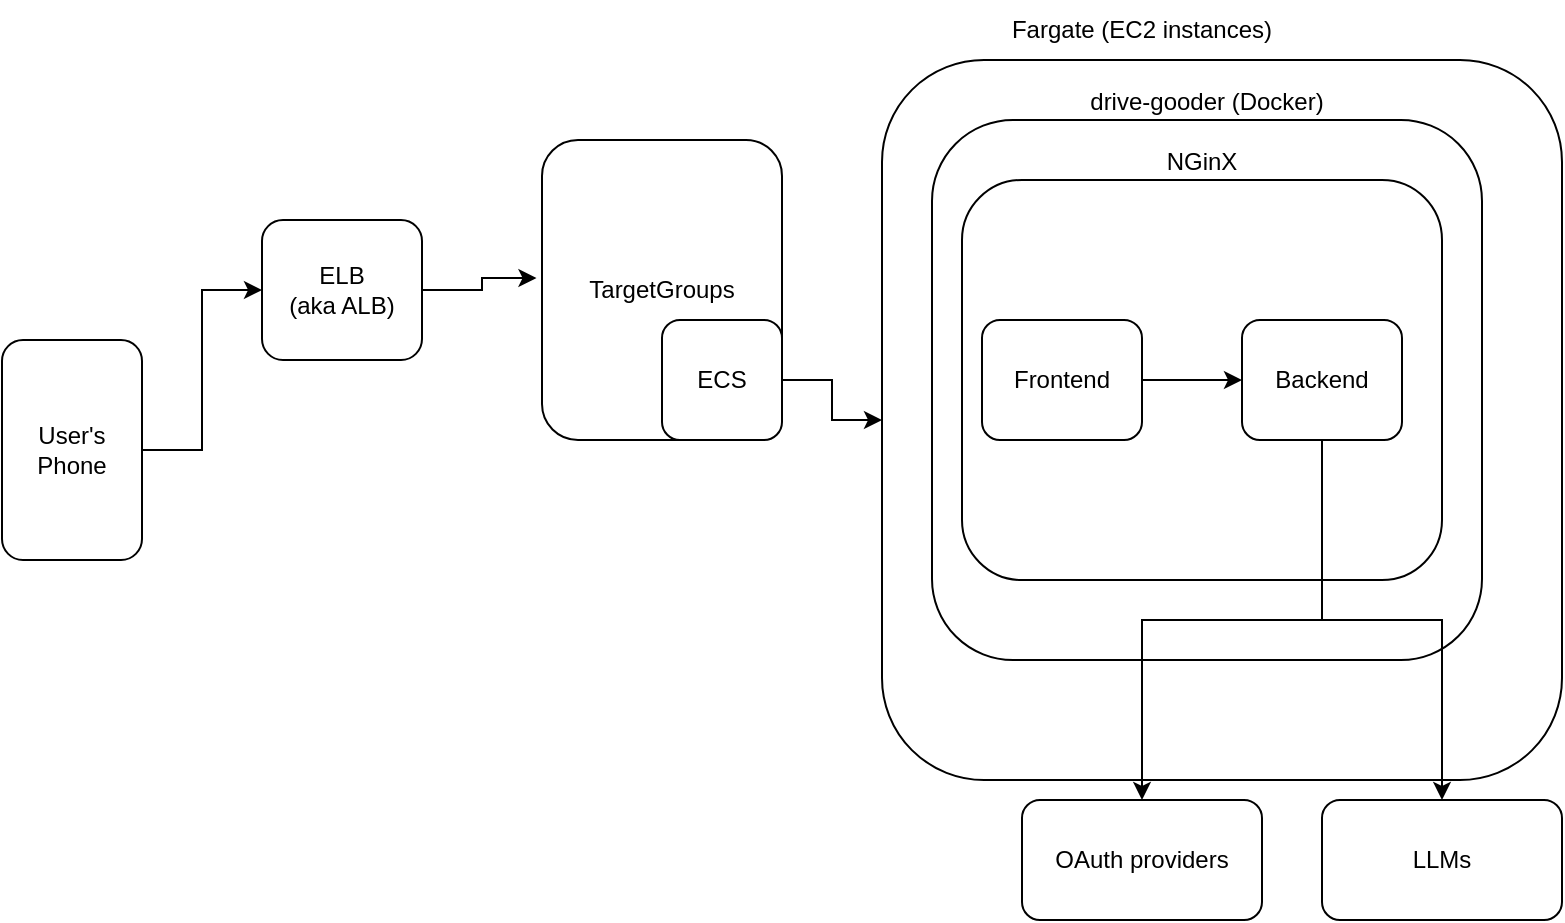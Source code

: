 <mxfile version="24.1.0" type="device">
  <diagram name="Page-1" id="yYKwJIDjoUNk0RjjjVCF">
    <mxGraphModel dx="1036" dy="614" grid="1" gridSize="10" guides="1" tooltips="1" connect="1" arrows="1" fold="1" page="1" pageScale="1" pageWidth="850" pageHeight="1100" math="0" shadow="0">
      <root>
        <mxCell id="0" />
        <mxCell id="1" parent="0" />
        <mxCell id="9NnOV54TWqfmuR8BK7r5-10" style="edgeStyle=orthogonalEdgeStyle;rounded=0;orthogonalLoop=1;jettySize=auto;html=1;entryX=0;entryY=0.5;entryDx=0;entryDy=0;" edge="1" parent="1" source="9NnOV54TWqfmuR8BK7r5-1" target="9NnOV54TWqfmuR8BK7r5-2">
          <mxGeometry relative="1" as="geometry" />
        </mxCell>
        <mxCell id="9NnOV54TWqfmuR8BK7r5-1" value="User&#39;s Phone" style="rounded=1;whiteSpace=wrap;html=1;" vertex="1" parent="1">
          <mxGeometry x="10" y="260" width="70" height="110" as="geometry" />
        </mxCell>
        <mxCell id="9NnOV54TWqfmuR8BK7r5-2" value="ELB&lt;div&gt;(aka ALB)&lt;/div&gt;" style="rounded=1;whiteSpace=wrap;html=1;" vertex="1" parent="1">
          <mxGeometry x="140" y="200" width="80" height="70" as="geometry" />
        </mxCell>
        <mxCell id="9NnOV54TWqfmuR8BK7r5-3" value="TargetGroups" style="rounded=1;whiteSpace=wrap;html=1;" vertex="1" parent="1">
          <mxGeometry x="280" y="160" width="120" height="150" as="geometry" />
        </mxCell>
        <mxCell id="9NnOV54TWqfmuR8BK7r5-7" value="" style="edgeStyle=orthogonalEdgeStyle;rounded=0;orthogonalLoop=1;jettySize=auto;html=1;" edge="1" parent="1" source="9NnOV54TWqfmuR8BK7r5-4" target="9NnOV54TWqfmuR8BK7r5-6">
          <mxGeometry relative="1" as="geometry" />
        </mxCell>
        <mxCell id="9NnOV54TWqfmuR8BK7r5-4" value="ECS" style="rounded=1;whiteSpace=wrap;html=1;" vertex="1" parent="1">
          <mxGeometry x="340" y="250" width="60" height="60" as="geometry" />
        </mxCell>
        <mxCell id="9NnOV54TWqfmuR8BK7r5-6" value="" style="rounded=1;whiteSpace=wrap;html=1;" vertex="1" parent="1">
          <mxGeometry x="450" y="120" width="340" height="360" as="geometry" />
        </mxCell>
        <mxCell id="9NnOV54TWqfmuR8BK7r5-8" value="Fargate (EC2 instances)" style="text;html=1;align=center;verticalAlign=middle;whiteSpace=wrap;rounded=0;" vertex="1" parent="1">
          <mxGeometry x="480" y="90" width="200" height="30" as="geometry" />
        </mxCell>
        <mxCell id="9NnOV54TWqfmuR8BK7r5-9" value="drive-gooder (Docker)" style="rounded=1;whiteSpace=wrap;html=1;labelPosition=center;verticalLabelPosition=top;align=center;verticalAlign=bottom;" vertex="1" parent="1">
          <mxGeometry x="475" y="150" width="275" height="270" as="geometry" />
        </mxCell>
        <mxCell id="9NnOV54TWqfmuR8BK7r5-11" style="edgeStyle=orthogonalEdgeStyle;rounded=0;orthogonalLoop=1;jettySize=auto;html=1;entryX=-0.023;entryY=0.46;entryDx=0;entryDy=0;entryPerimeter=0;" edge="1" parent="1" source="9NnOV54TWqfmuR8BK7r5-2" target="9NnOV54TWqfmuR8BK7r5-3">
          <mxGeometry relative="1" as="geometry" />
        </mxCell>
        <mxCell id="9NnOV54TWqfmuR8BK7r5-13" value="NGinX" style="rounded=1;whiteSpace=wrap;html=1;labelPosition=center;verticalLabelPosition=top;align=center;verticalAlign=bottom;" vertex="1" parent="1">
          <mxGeometry x="490" y="180" width="240" height="200" as="geometry" />
        </mxCell>
        <mxCell id="9NnOV54TWqfmuR8BK7r5-19" style="edgeStyle=orthogonalEdgeStyle;rounded=0;orthogonalLoop=1;jettySize=auto;html=1;entryX=0;entryY=0.5;entryDx=0;entryDy=0;" edge="1" parent="1" source="9NnOV54TWqfmuR8BK7r5-14" target="9NnOV54TWqfmuR8BK7r5-15">
          <mxGeometry relative="1" as="geometry" />
        </mxCell>
        <mxCell id="9NnOV54TWqfmuR8BK7r5-14" value="Frontend" style="rounded=1;whiteSpace=wrap;html=1;" vertex="1" parent="1">
          <mxGeometry x="500" y="250" width="80" height="60" as="geometry" />
        </mxCell>
        <mxCell id="9NnOV54TWqfmuR8BK7r5-17" style="edgeStyle=orthogonalEdgeStyle;rounded=0;orthogonalLoop=1;jettySize=auto;html=1;entryX=0.5;entryY=0;entryDx=0;entryDy=0;" edge="1" parent="1" source="9NnOV54TWqfmuR8BK7r5-15" target="9NnOV54TWqfmuR8BK7r5-16">
          <mxGeometry relative="1" as="geometry" />
        </mxCell>
        <mxCell id="9NnOV54TWqfmuR8BK7r5-20" style="edgeStyle=orthogonalEdgeStyle;rounded=0;orthogonalLoop=1;jettySize=auto;html=1;entryX=0.5;entryY=0;entryDx=0;entryDy=0;" edge="1" parent="1" source="9NnOV54TWqfmuR8BK7r5-15" target="9NnOV54TWqfmuR8BK7r5-18">
          <mxGeometry relative="1" as="geometry" />
        </mxCell>
        <mxCell id="9NnOV54TWqfmuR8BK7r5-15" value="Backend" style="rounded=1;whiteSpace=wrap;html=1;" vertex="1" parent="1">
          <mxGeometry x="630" y="250" width="80" height="60" as="geometry" />
        </mxCell>
        <mxCell id="9NnOV54TWqfmuR8BK7r5-16" value="LLMs" style="rounded=1;whiteSpace=wrap;html=1;" vertex="1" parent="1">
          <mxGeometry x="670" y="490" width="120" height="60" as="geometry" />
        </mxCell>
        <mxCell id="9NnOV54TWqfmuR8BK7r5-18" value="OAuth providers" style="rounded=1;whiteSpace=wrap;html=1;" vertex="1" parent="1">
          <mxGeometry x="520" y="490" width="120" height="60" as="geometry" />
        </mxCell>
      </root>
    </mxGraphModel>
  </diagram>
</mxfile>
